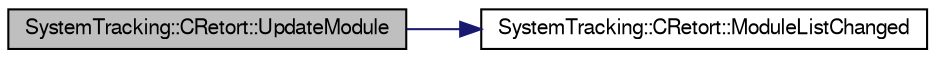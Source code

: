digraph G
{
  edge [fontname="FreeSans",fontsize="10",labelfontname="FreeSans",labelfontsize="10"];
  node [fontname="FreeSans",fontsize="10",shape=record];
  rankdir="LR";
  Node1 [label="SystemTracking::CRetort::UpdateModule",height=0.2,width=0.4,color="black", fillcolor="grey75", style="filled" fontcolor="black"];
  Node1 -> Node2 [color="midnightblue",fontsize="10",style="solid",fontname="FreeSans"];
  Node2 [label="SystemTracking::CRetort::ModuleListChanged",height=0.2,width=0.4,color="black", fillcolor="white", style="filled",URL="$classSystemTracking_1_1CRetort.html#a3a84f3aed765299055c9396f5f07bcf8",tooltip="signal for module list changed."];
}
